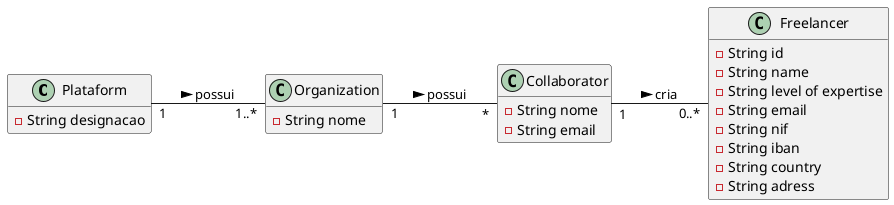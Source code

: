 @startuml
hide methods
left to right direction

class Plataform {
  -String designacao
}

class Freelancer {
  -String id
  -String name
  -String level of expertise
  -String email
  -String nif
  -String iban
  -String country
  -String adress
}  

class Collaborator {
  -String nome
  -String email
}

class Organization {
  -String nome 
}


Plataform "1" -- "1..*" Organization : possui >

Organization "1" -- "*" Collaborator : possui >

Collaborator "1" -- "0..*" Freelancer : cria >


@enduml
